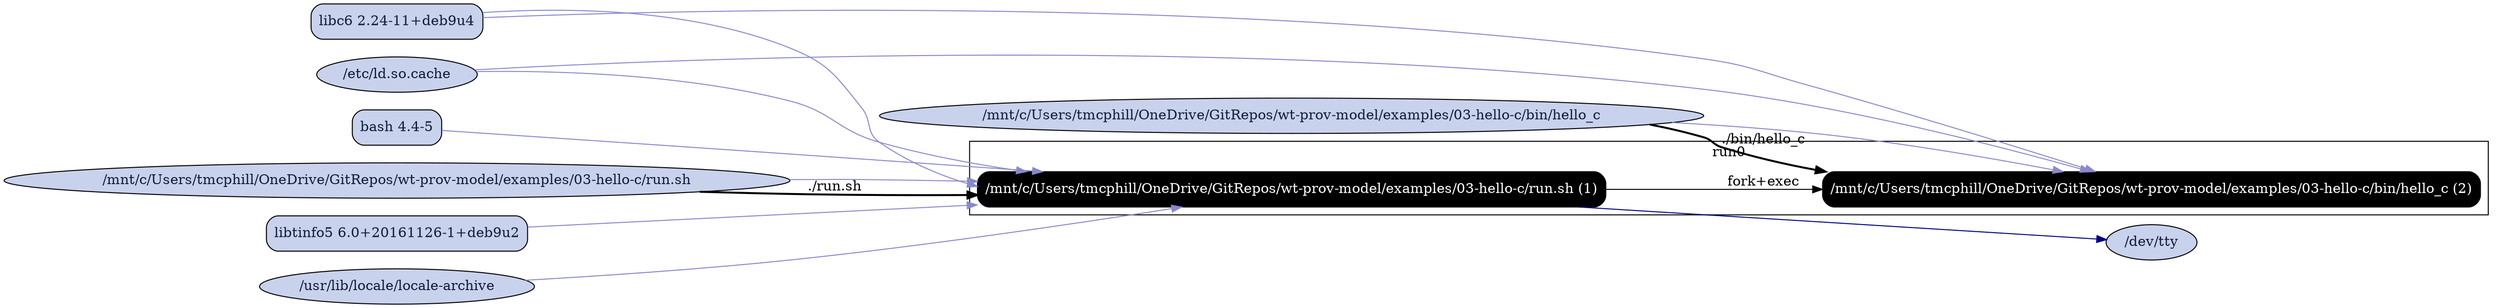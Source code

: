digraph G {
    rankdir=LR;

    /* programs */
    node [shape=box fontcolor=white fillcolor=black style="filled,rounded"];
    subgraph cluster_run0 {
        label="run0";
        prog0 [label="/mnt/c/Users/tmcphill/OneDrive/GitRepos/wt-prov-model/examples/03-hello-c/run.sh (1)"];
        prog1 [label="/mnt/c/Users/tmcphill/OneDrive/GitRepos/wt-prov-model/examples/03-hello-c/bin/hello_c (2)"];
        prog0 -> prog1 [label="fork+exec"];
    }

    node [shape=ellipse fontcolor="#131C39" fillcolor="#C9D2ED"];

    /* system packages */
    "pkg bash" [shape=box,label="bash 4.4-5"];
    "pkg libc6" [shape=box,label="libc6 2.24-11+deb9u4"];
    "pkg libtinfo5" [shape=box,label="libtinfo5 6.0+20161126-1+deb9u2"];

    /* other files */
    "/dev/tty";
    "/etc/ld.so.cache";
    "/mnt/c/Users/tmcphill/OneDrive/GitRepos/wt-prov-model/examples/03-hello-c/bin/hello_c";
    "/mnt/c/Users/tmcphill/OneDrive/GitRepos/wt-prov-model/examples/03-hello-c/run.sh";
    "/usr/lib/locale/locale-archive";

    "/mnt/c/Users/tmcphill/OneDrive/GitRepos/wt-prov-model/examples/03-hello-c/run.sh" -> prog0 [style=bold, label="./run.sh"];
    "pkg bash" -> prog0 [color="#8888CC"];
    "pkg libc6" -> prog0 [color="#8888CC"];
    "/etc/ld.so.cache" -> prog0 [color="#8888CC"];
    "pkg libtinfo5" -> prog0 [color="#8888CC"];
    prog0 -> "/dev/tty" [color="#000088"];
    "/usr/lib/locale/locale-archive" -> prog0 [color="#8888CC"];
    "/mnt/c/Users/tmcphill/OneDrive/GitRepos/wt-prov-model/examples/03-hello-c/run.sh" -> prog0 [color="#8888CC"];
    "/mnt/c/Users/tmcphill/OneDrive/GitRepos/wt-prov-model/examples/03-hello-c/bin/hello_c" -> prog1 [style=bold, label="./bin/hello_c"];
    "/mnt/c/Users/tmcphill/OneDrive/GitRepos/wt-prov-model/examples/03-hello-c/bin/hello_c" -> prog1 [color="#8888CC"];
    "pkg libc6" -> prog1 [color="#8888CC"];
    "/etc/ld.so.cache" -> prog1 [color="#8888CC"];
}
